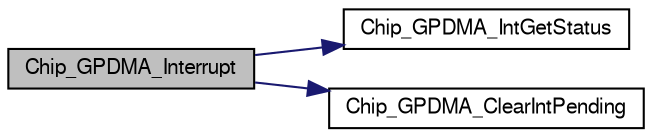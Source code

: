 digraph "Chip_GPDMA_Interrupt"
{
  edge [fontname="FreeSans",fontsize="10",labelfontname="FreeSans",labelfontsize="10"];
  node [fontname="FreeSans",fontsize="10",shape=record];
  rankdir="LR";
  Node1 [label="Chip_GPDMA_Interrupt",height=0.2,width=0.4,color="black", fillcolor="grey75", style="filled", fontcolor="black"];
  Node1 -> Node2 [color="midnightblue",fontsize="10",style="solid"];
  Node2 [label="Chip_GPDMA_IntGetStatus",height=0.2,width=0.4,color="black", fillcolor="white", style="filled",URL="$group__GPDMA__17XX__40XX.html#ga06fdae68a49436b9a02d42ad85782ff4",tooltip="Read the status from different registers according to the type. "];
  Node1 -> Node3 [color="midnightblue",fontsize="10",style="solid"];
  Node3 [label="Chip_GPDMA_ClearIntPending",height=0.2,width=0.4,color="black", fillcolor="white", style="filled",URL="$group__GPDMA__17XX__40XX.html#ga94c9bdb806ce700f0c04deeec0da142e",tooltip="Clear the Interrupt Flag from different registers according to the type. "];
}
